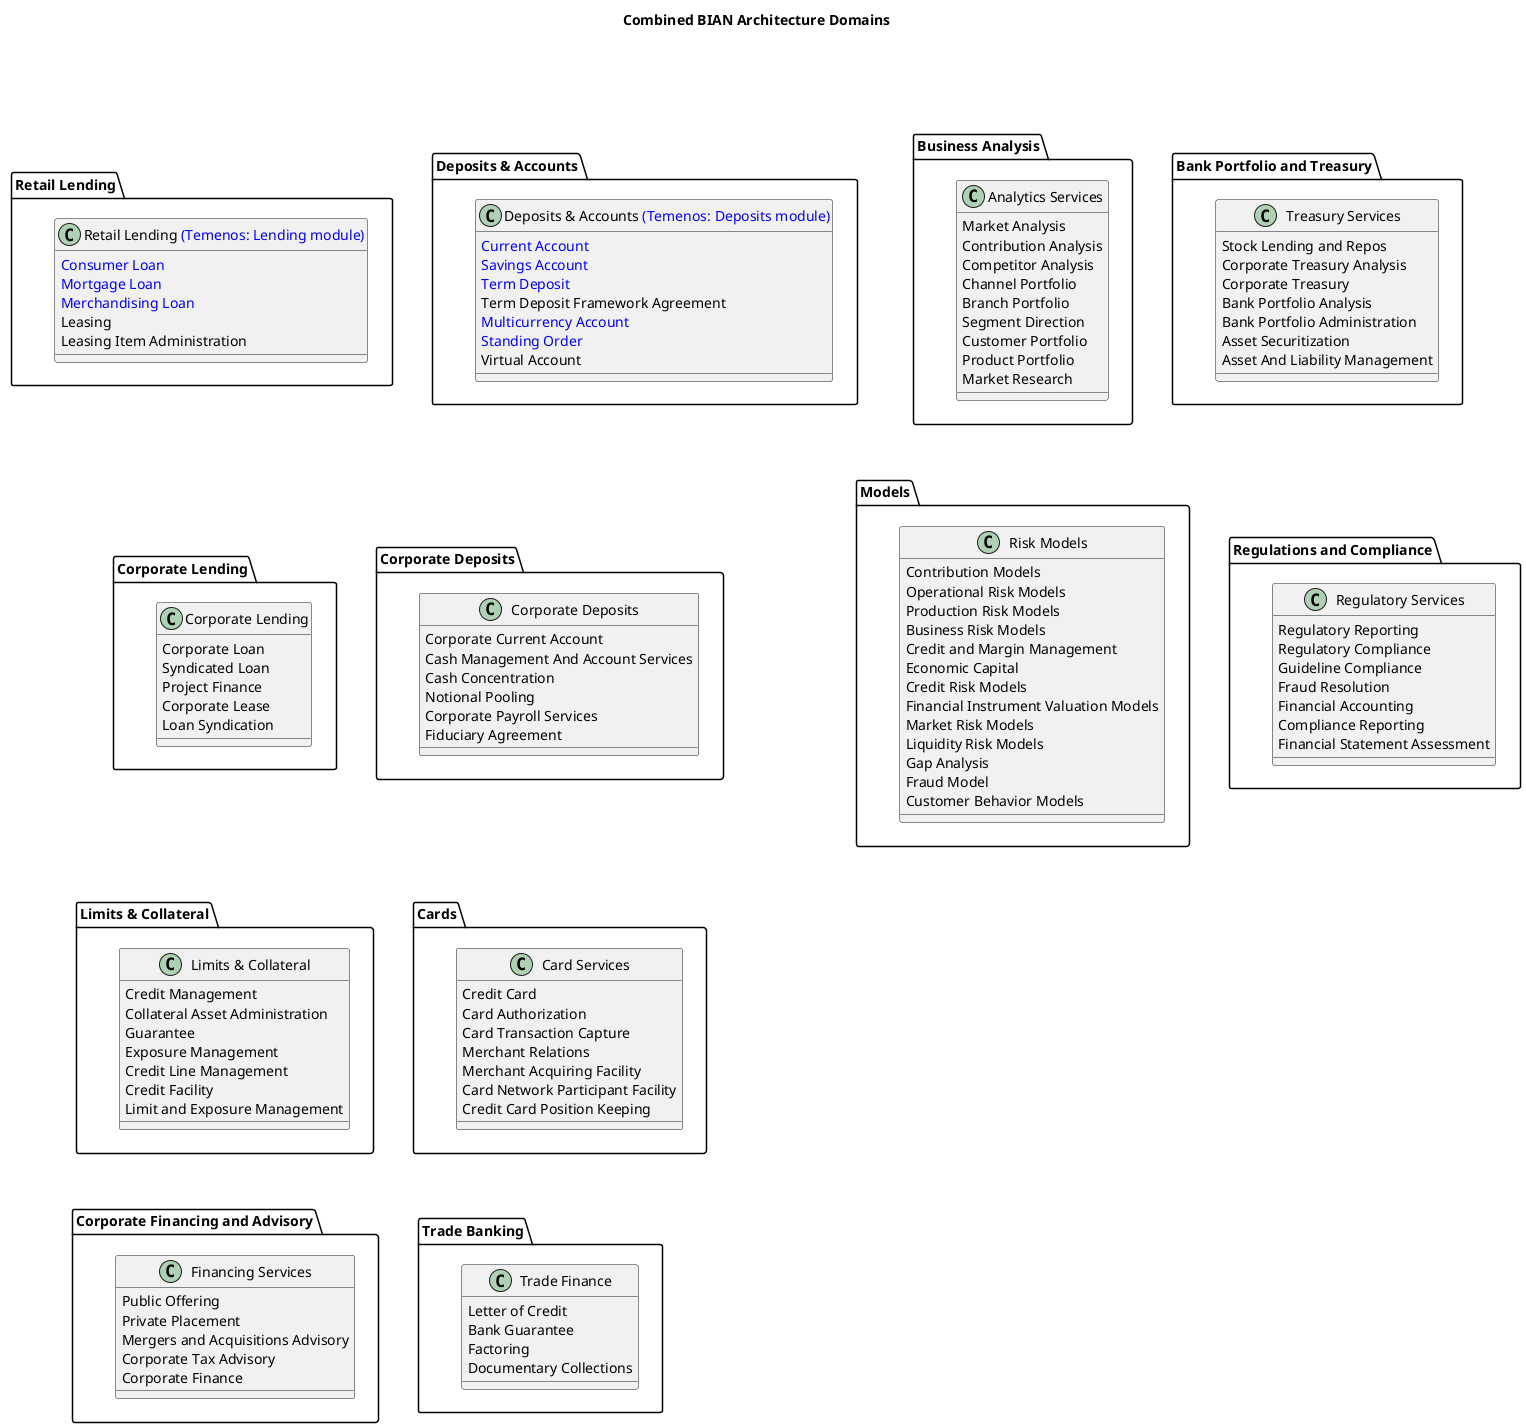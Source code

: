 @startuml Combined BIAN Diagrams

title Combined BIAN Architecture Domains

!define LAYOUT top to bottom direction

' === Products, Loans & Cards Domain ===
' Row 1 - Deposits & Retail Lending
together {
  package "Deposits & Accounts" as DEP {
    class "Deposits & Accounts <color:#0000FF>(Temenos: Deposits module)</color>" as DEP_SVC {
      <color:#0000FF>Current Account</color>
      <color:#0000FF>Savings Account</color>
      <color:#0000FF>Term Deposit</color>
      Term Deposit Framework Agreement
      <color:#0000FF>Multicurrency Account</color>
      <color:#0000FF>Standing Order</color>
      Virtual Account
    }
  }

  package "Retail Lending" as RETAIL_LENDING_PKG {
    class "Retail Lending <color:#0000FF>(Temenos: Lending module)</color>" as RETAIL_LENDING {
      <color:#0000FF>Consumer Loan</color>
      <color:#0000FF>Mortgage Loan</color>
      <color:#0000FF>Merchandising Loan</color>
      Leasing
      Leasing Item Administration
    }
  }
}

' Row 2 - Corporate Services
together {
  package "Corporate Deposits" as CORP_BANKING_PKG {
    class "Corporate Deposits" as CORP {
      Corporate Current Account
      Cash Management And Account Services
      Cash Concentration
      Notional Pooling
      Corporate Payroll Services
      Fiduciary Agreement
    }
  }

  package "Corporate Lending" as CORP_LENDING_PKG {
    class "Corporate Lending" as CORP_LENDING {
      Corporate Loan
      Syndicated Loan
      Project Finance
      Corporate Lease
      Loan Syndication
    }
  }
}

' Row 3 - Risk & Cards
together {
  package "Limits & Collateral" as LIMITS_COLLATERAL_PKG {
    class "Limits & Collateral" as LIMITS_COLLATERAL {
      Credit Management
      Collateral Asset Administration
      Guarantee
      Exposure Management
      Credit Line Management
      Credit Facility
      Limit and Exposure Management
    }
  }

  package "Cards" as CARDS {
    class "Card Services" as CARD_SVC {
      Credit Card
      Card Authorization
      Card Transaction Capture
      Merchant Relations
      Merchant Acquiring Facility
      Card Network Participant Facility
      Credit Card Position Keeping
    }
  }
}

' Row 4 - Financing & Trade
together {
  package "Corporate Financing and Advisory" as CORP_FIN {
    class "Financing Services" as FIN_SVC {
      Public Offering
      Private Placement
      Mergers and Acquisitions Advisory
      Corporate Tax Advisory
      Corporate Finance
    }
  }

  package "Trade Banking" as TRADE {
    class "Trade Finance" as TRADE_FIN {
      Letter of Credit
      Bank Guarantee
      Factoring
      Documentary Collections
    }
  }
}

' Layout positioning for 2x4 grid
' Row 1 connections
DEP -[hidden]right- RETAIL_LENDING_PKG

' Row 2 connections
CORP_BANKING_PKG -[hidden]right- CORP_LENDING_PKG

' Row 3 connections
LIMITS_COLLATERAL_PKG -[hidden]right- CARDS

' Row 4 connections
CORP_FIN -[hidden]right- TRADE

' Vertical connections between rows
DEP -[hidden]down- CORP_BANKING_PKG
RETAIL_LENDING_PKG -[hidden]down- CORP_LENDING_PKG
CORP_LENDING_PKG -[hidden]down- LIMITS_COLLATERAL_PKG
CORP_BANKING_PKG -[hidden]down- CARDS
LIMITS_COLLATERAL_PKG -[hidden]down- CORP_FIN
CARDS -[hidden]down- TRADE

' === Risk & Compliance Domain ===
' Row 1
together {
  package "Bank Portfolio and Treasury" as PORTFOLIO {
    class "Treasury Services" as TREASURY {
      Stock Lending and Repos
      Corporate Treasury Analysis
      Corporate Treasury
      Bank Portfolio Analysis
      Bank Portfolio Administration
      Asset Securitization
      Asset And Liability Management
    }
  }

  package "Business Analysis" as ANALYSIS {
    class "Analytics Services" as ANALYTICS {
      Market Analysis
      Contribution Analysis
      Competitor Analysis
      Channel Portfolio
      Branch Portfolio
      Segment Direction
      Customer Portfolio
      Product Portfolio
      Market Research
    }
  }
}

' Row 2
together {
  package "Regulations and Compliance" as REGULATORY {
    class "Regulatory Services" as REG {
      Regulatory Reporting
      Regulatory Compliance
      Guideline Compliance
      Fraud Resolution
      Financial Accounting
      Compliance Reporting
      Financial Statement Assessment
    }
  }

  package "Models" as MODELS {
    class "Risk Models" as RISK_MODELS {
      Contribution Models
      Operational Risk Models
      Production Risk Models
      Business Risk Models
      Credit and Margin Management
      Economic Capital
      Credit Risk Models
      Financial Instrument Valuation Models
      Market Risk Models
      Liquidity Risk Models
      Gap Analysis
      Fraud Model
      Customer Behavior Models
    }
  }

}

' Layout positioning
PORTFOLIO -[hidden]right- ANALYSIS
REGULATORY -[hidden]right- MODELS
PORTFOLIO -[hidden]down- REGULATORY
ANALYSIS -[hidden]down- MODELS

@enduml
